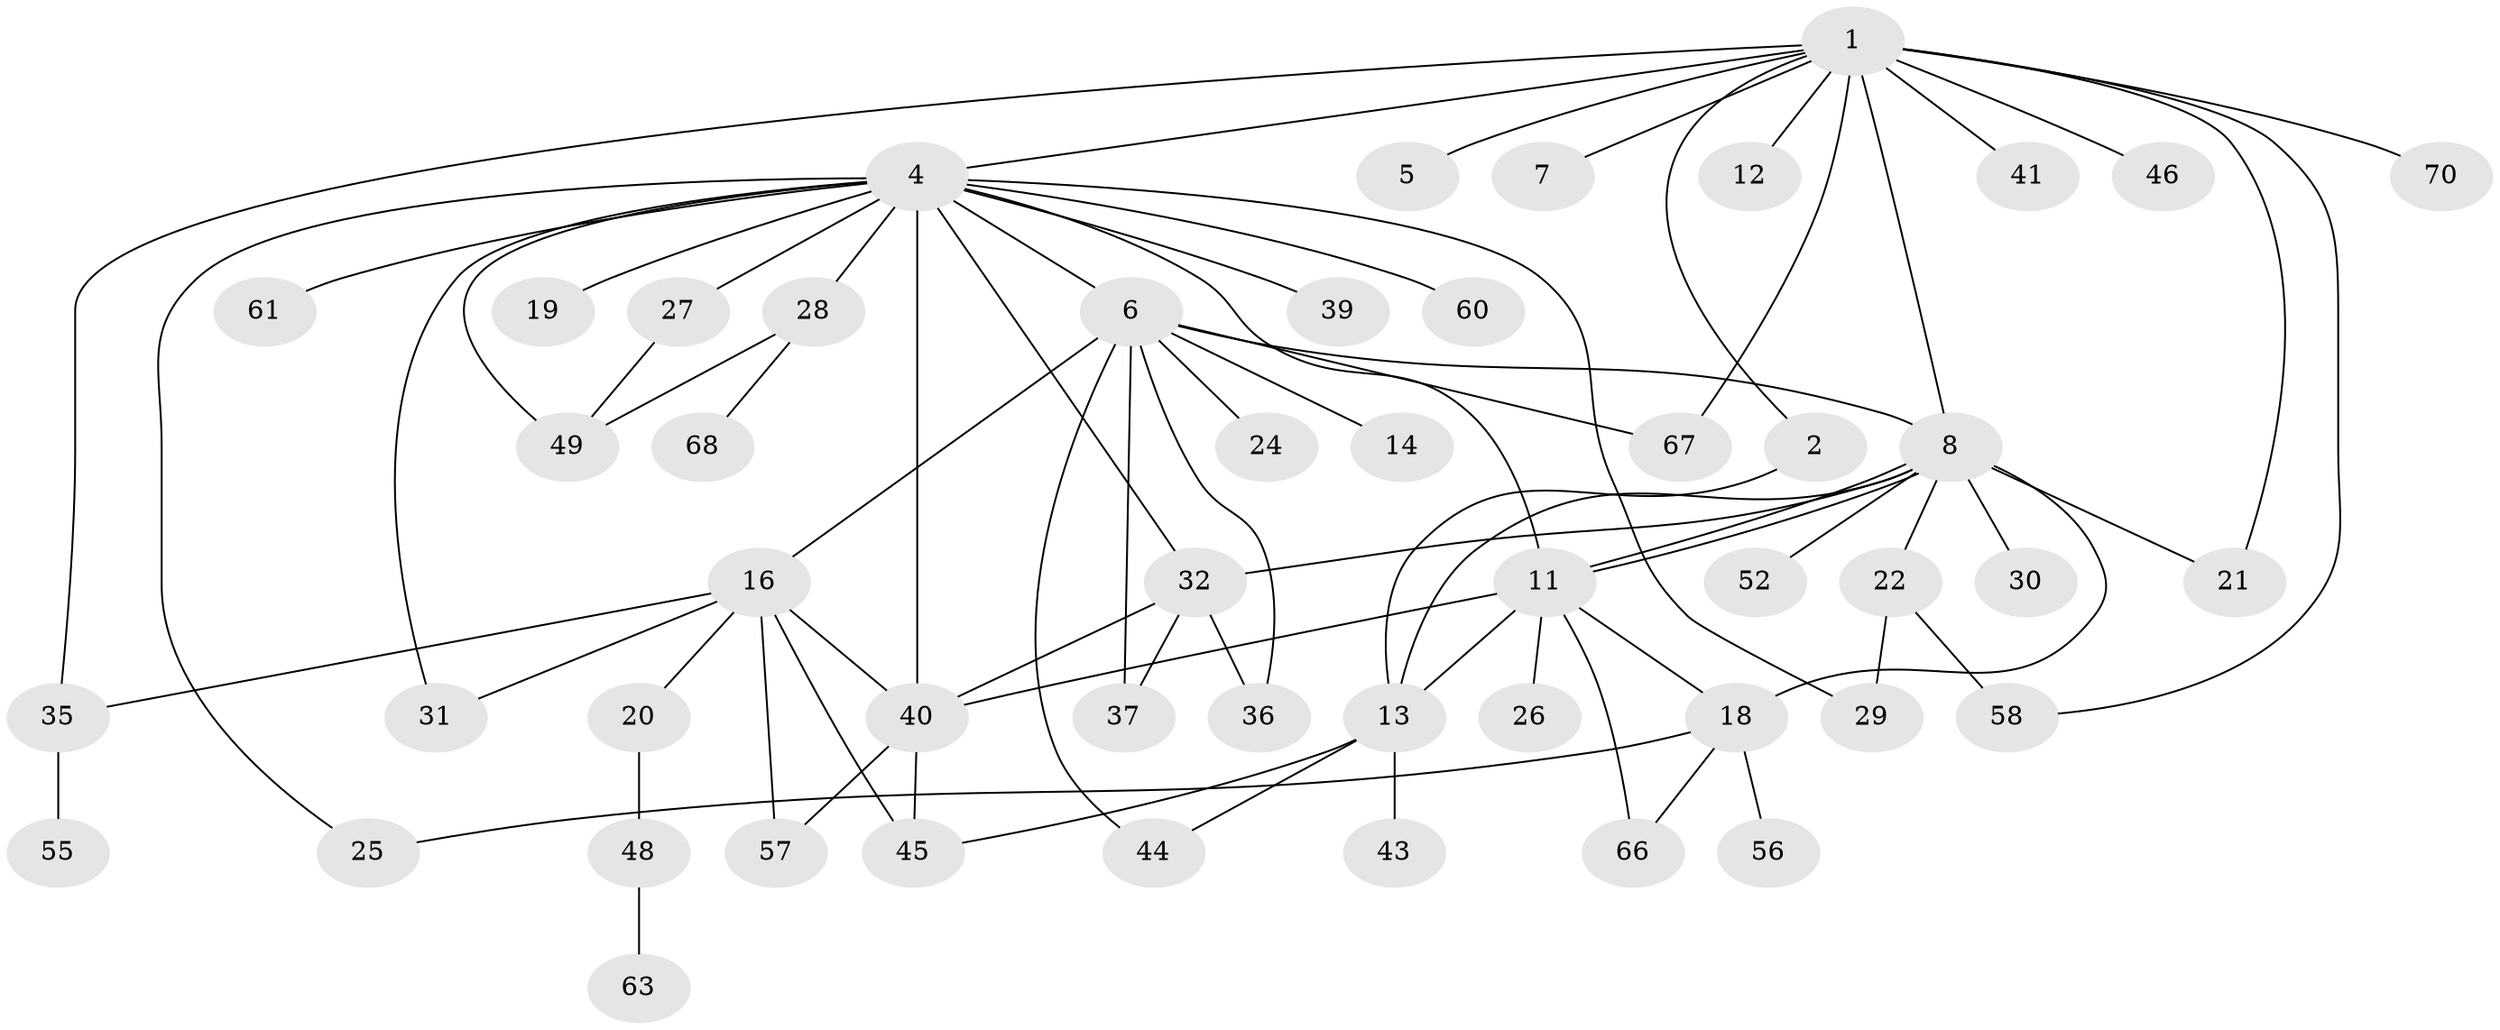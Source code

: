 // Generated by graph-tools (version 1.1) at 2025/23/03/03/25 07:23:51]
// undirected, 50 vertices, 75 edges
graph export_dot {
graph [start="1"]
  node [color=gray90,style=filled];
  1 [super="+3"];
  2;
  4 [super="+15"];
  5;
  6 [super="+10"];
  7 [super="+17"];
  8 [super="+9"];
  11 [super="+50"];
  12;
  13 [super="+23"];
  14;
  16 [super="+47"];
  18 [super="+33"];
  19;
  20;
  21 [super="+69"];
  22 [super="+51"];
  24;
  25 [super="+64"];
  26;
  27 [super="+38"];
  28 [super="+34"];
  29;
  30;
  31;
  32 [super="+65"];
  35 [super="+62"];
  36;
  37;
  39;
  40 [super="+42"];
  41;
  43;
  44;
  45 [super="+54"];
  46;
  48 [super="+53"];
  49 [super="+59"];
  52;
  55;
  56;
  57;
  58;
  60;
  61;
  63;
  66 [super="+71"];
  67;
  68;
  70;
  1 -- 2;
  1 -- 4;
  1 -- 5;
  1 -- 21;
  1 -- 35;
  1 -- 41;
  1 -- 46;
  1 -- 67;
  1 -- 70;
  1 -- 58;
  1 -- 12;
  1 -- 7;
  1 -- 8;
  2 -- 13;
  4 -- 6;
  4 -- 11;
  4 -- 19;
  4 -- 27;
  4 -- 28;
  4 -- 31;
  4 -- 32;
  4 -- 39;
  4 -- 40;
  4 -- 49;
  4 -- 61;
  4 -- 29;
  4 -- 60;
  4 -- 25;
  6 -- 8;
  6 -- 14;
  6 -- 16;
  6 -- 24;
  6 -- 36;
  6 -- 37;
  6 -- 44;
  6 -- 67;
  8 -- 11;
  8 -- 11;
  8 -- 13;
  8 -- 18;
  8 -- 21;
  8 -- 22;
  8 -- 30;
  8 -- 32;
  8 -- 52;
  11 -- 13;
  11 -- 18;
  11 -- 26;
  11 -- 66;
  11 -- 40;
  13 -- 45;
  13 -- 43;
  13 -- 44;
  16 -- 20;
  16 -- 31;
  16 -- 35;
  16 -- 40;
  16 -- 45 [weight=2];
  16 -- 57;
  18 -- 25;
  18 -- 56;
  18 -- 66;
  20 -- 48;
  22 -- 58 [weight=2];
  22 -- 29;
  27 -- 49;
  28 -- 68;
  28 -- 49;
  32 -- 36;
  32 -- 37;
  32 -- 40;
  35 -- 55;
  40 -- 57;
  40 -- 45;
  48 -- 63;
}
